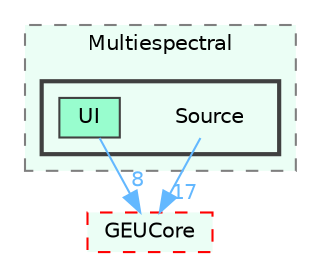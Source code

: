 digraph "C:/GEU/GEUModules/Multiespectral/Source"
{
 // LATEX_PDF_SIZE
  bgcolor="transparent";
  edge [fontname=Helvetica,fontsize=10,labelfontname=Helvetica,labelfontsize=10];
  node [fontname=Helvetica,fontsize=10,shape=box,height=0.2,width=0.4];
  compound=true
  subgraph clusterdir_604952758cc987df994525f86194e033 {
    graph [ bgcolor="#ebfef5", pencolor="grey50", label="Multiespectral", fontname=Helvetica,fontsize=10 style="filled,dashed", URL="dir_604952758cc987df994525f86194e033.html",tooltip=""]
  subgraph clusterdir_2c3e0fc6ccb9542d1168e0a66d936d59 {
    graph [ bgcolor="#ebfef5", pencolor="grey25", label="", fontname=Helvetica,fontsize=10 style="filled,bold", URL="dir_2c3e0fc6ccb9542d1168e0a66d936d59.html",tooltip=""]
    dir_2c3e0fc6ccb9542d1168e0a66d936d59 [shape=plaintext, label="Source"];
  dir_ecbeb298d6879eac3a2ad6424766b34a [label="UI", fillcolor="#98fdce", color="grey25", style="filled", URL="dir_ecbeb298d6879eac3a2ad6424766b34a.html",tooltip=""];
  }
  }
  dir_27e7292ccf631aad9354b9464cb90a84 [label="GEUCore", fillcolor="#ebfef5", color="red", style="filled,dashed", URL="dir_27e7292ccf631aad9354b9464cb90a84.html",tooltip=""];
  dir_2c3e0fc6ccb9542d1168e0a66d936d59->dir_27e7292ccf631aad9354b9464cb90a84 [headlabel="17", labeldistance=1.5 headhref="dir_000039_000015.html" href="dir_000039_000015.html" color="steelblue1" fontcolor="steelblue1"];
  dir_ecbeb298d6879eac3a2ad6424766b34a->dir_27e7292ccf631aad9354b9464cb90a84 [headlabel="8", labeldistance=1.5 headhref="dir_000051_000015.html" href="dir_000051_000015.html" color="steelblue1" fontcolor="steelblue1"];
}
